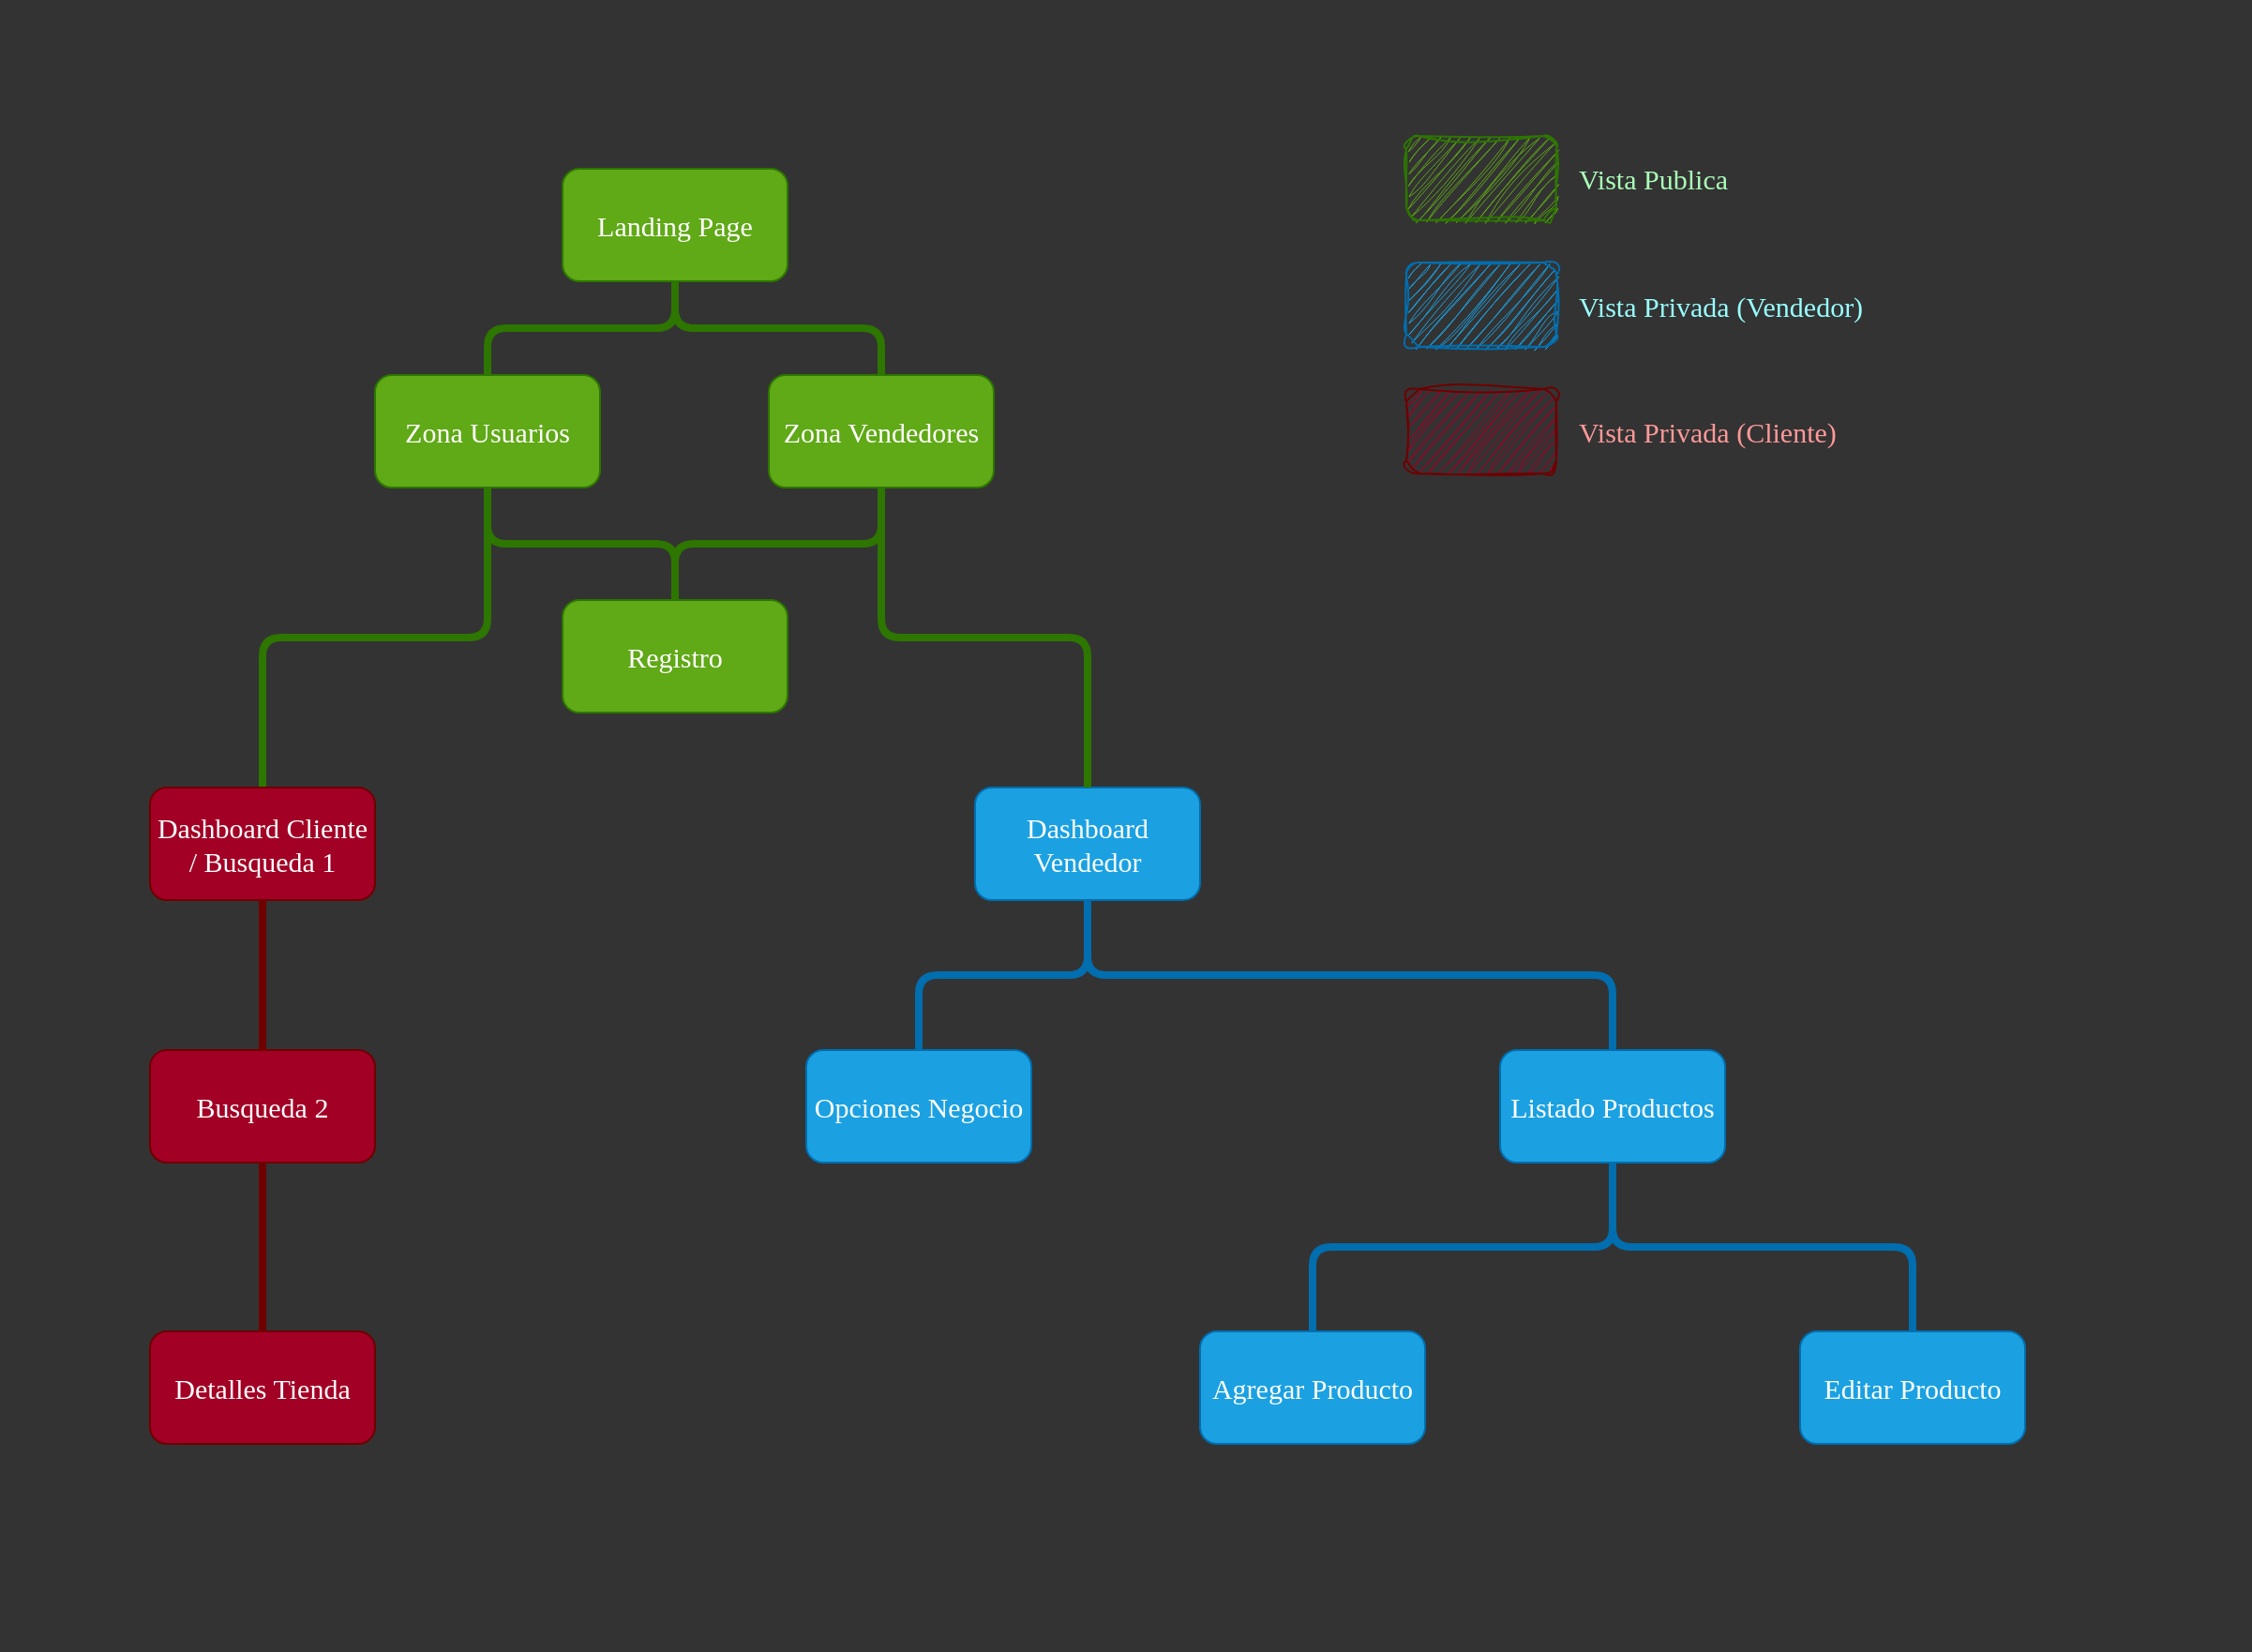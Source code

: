<mxfile>
    <diagram id="6ClRn_U-NJwl4ny766Rq" name="Page-1">
        <mxGraphModel dx="1300" dy="932" grid="1" gridSize="10" guides="1" tooltips="1" connect="1" arrows="1" fold="1" page="0" pageScale="1" pageWidth="850" pageHeight="1100" background="#333333" math="0" shadow="0">
            <root>
                <mxCell id="0"/>
                <mxCell id="1" parent="0"/>
                <mxCell id="3" style="html=1;fontFamily=Verdana;fontSize=15;fontColor=#FFFFFF;strokeColor=#2D7600;edgeStyle=elbowEdgeStyle;fillColor=#60a917;elbow=vertical;strokeWidth=4;rounded=1;endArrow=none;endFill=0;" edge="1" parent="1" source="2" target="4">
                    <mxGeometry relative="1" as="geometry">
                        <mxPoint x="240" y="190" as="targetPoint"/>
                    </mxGeometry>
                </mxCell>
                <mxCell id="2" value="&lt;font color=&quot;#ffffff&quot; style=&quot;font-size: 15px;&quot;&gt;Landing Page&lt;/font&gt;" style="rounded=1;whiteSpace=wrap;html=1;labelBackgroundColor=none;labelBorderColor=none;fillColor=#60a917;fontColor=#ffffff;strokeColor=#2D7600;fontFamily=Verdana;fontSize=15;" vertex="1" parent="1">
                    <mxGeometry x="340" y="90" width="120" height="60" as="geometry"/>
                </mxCell>
                <mxCell id="24" style="edgeStyle=elbowEdgeStyle;elbow=vertical;html=1;strokeColor=#2D7600;fontFamily=Verdana;fontSize=15;fontColor=#FFFFFF;fillColor=#60a917;endArrow=none;strokeWidth=4;endFill=0;" edge="1" parent="1" source="4" target="22">
                    <mxGeometry relative="1" as="geometry"/>
                </mxCell>
                <mxCell id="4" value="Zona Usuarios" style="rounded=1;whiteSpace=wrap;html=1;labelBackgroundColor=none;labelBorderColor=none;fillColor=#60a917;fontColor=#ffffff;strokeColor=#2D7600;fontFamily=Verdana;fontSize=15;" vertex="1" parent="1">
                    <mxGeometry x="240" y="200" width="120" height="60" as="geometry"/>
                </mxCell>
                <mxCell id="5" value="Zona Vendedores" style="rounded=1;whiteSpace=wrap;html=1;labelBackgroundColor=none;labelBorderColor=none;fillColor=#60a917;fontColor=#ffffff;strokeColor=#2D7600;fontFamily=Verdana;fontSize=15;" vertex="1" parent="1">
                    <mxGeometry x="450" y="200" width="120" height="60" as="geometry"/>
                </mxCell>
                <mxCell id="7" style="html=1;fontFamily=Verdana;fontSize=15;fontColor=#FFFFFF;strokeColor=#2D7600;edgeStyle=elbowEdgeStyle;fillColor=#60a917;elbow=vertical;endArrow=none;strokeWidth=4;endFill=0;" edge="1" parent="1" source="2" target="5">
                    <mxGeometry relative="1" as="geometry">
                        <mxPoint x="325" y="380" as="targetPoint"/>
                        <mxPoint x="425" y="330" as="sourcePoint"/>
                    </mxGeometry>
                </mxCell>
                <mxCell id="8" value="Registro" style="rounded=1;whiteSpace=wrap;html=1;labelBackgroundColor=none;labelBorderColor=none;fillColor=#60a917;fontColor=#ffffff;strokeColor=#2D7600;fontFamily=Verdana;fontSize=15;" vertex="1" parent="1">
                    <mxGeometry x="340" y="320" width="120" height="60" as="geometry"/>
                </mxCell>
                <mxCell id="9" style="html=1;fontFamily=Verdana;fontSize=15;fontColor=#FFFFFF;strokeColor=#2D7600;edgeStyle=elbowEdgeStyle;fillColor=#60a917;elbow=vertical;endArrow=none;strokeWidth=4;endFill=0;" edge="1" parent="1" source="5" target="8">
                    <mxGeometry relative="1" as="geometry">
                        <mxPoint x="700" y="430" as="targetPoint"/>
                        <mxPoint x="590" y="380" as="sourcePoint"/>
                    </mxGeometry>
                </mxCell>
                <mxCell id="10" style="html=1;fontFamily=Verdana;fontSize=15;fontColor=#FFFFFF;strokeColor=#2D7600;edgeStyle=elbowEdgeStyle;fillColor=#60a917;elbow=vertical;endArrow=none;strokeWidth=4;endFill=0;" edge="1" parent="1" source="4" target="8">
                    <mxGeometry relative="1" as="geometry">
                        <mxPoint x="260" y="340" as="targetPoint"/>
                        <mxPoint x="150" y="290" as="sourcePoint"/>
                    </mxGeometry>
                </mxCell>
                <mxCell id="21" style="edgeStyle=elbowEdgeStyle;elbow=vertical;html=1;strokeColor=#006EAF;fontFamily=Verdana;fontSize=15;fontColor=#FFFFFF;fillColor=#1ba1e2;endArrow=none;endFill=0;strokeWidth=4;" edge="1" parent="1" source="11" target="20">
                    <mxGeometry relative="1" as="geometry"/>
                </mxCell>
                <mxCell id="11" value="Dashboard Vendedor" style="rounded=1;whiteSpace=wrap;html=1;labelBackgroundColor=none;labelBorderColor=none;fillColor=#1ba1e2;fontColor=#ffffff;strokeColor=#006EAF;fontFamily=Verdana;fontSize=15;" vertex="1" parent="1">
                    <mxGeometry x="560" y="420" width="120" height="60" as="geometry"/>
                </mxCell>
                <mxCell id="12" style="html=1;fontFamily=Verdana;fontSize=15;fontColor=#FFFFFF;strokeColor=#2D7600;edgeStyle=elbowEdgeStyle;fillColor=#60a917;elbow=vertical;endArrow=none;strokeWidth=4;endFill=0;" edge="1" parent="1" source="5" target="11">
                    <mxGeometry relative="1" as="geometry">
                        <mxPoint x="490" y="370" as="targetPoint"/>
                        <mxPoint x="600" y="310" as="sourcePoint"/>
                    </mxGeometry>
                </mxCell>
                <mxCell id="17" style="edgeStyle=elbowEdgeStyle;elbow=vertical;html=1;strokeColor=#006EAF;fontFamily=Verdana;fontSize=15;fontColor=#FFFFFF;fillColor=#1ba1e2;endArrow=none;endFill=0;strokeWidth=4;" edge="1" parent="1" source="13" target="15">
                    <mxGeometry relative="1" as="geometry"/>
                </mxCell>
                <mxCell id="19" style="edgeStyle=elbowEdgeStyle;elbow=vertical;html=1;strokeColor=#006EAF;fontFamily=Verdana;fontSize=15;fontColor=#FFFFFF;fillColor=#1ba1e2;endArrow=none;endFill=0;strokeWidth=4;" edge="1" parent="1" source="13" target="18">
                    <mxGeometry relative="1" as="geometry"/>
                </mxCell>
                <mxCell id="13" value="Listado Productos" style="rounded=1;whiteSpace=wrap;html=1;labelBackgroundColor=none;labelBorderColor=none;fillColor=#1ba1e2;fontColor=#ffffff;strokeColor=#006EAF;fontFamily=Verdana;fontSize=15;" vertex="1" parent="1">
                    <mxGeometry x="840" y="560" width="120" height="60" as="geometry"/>
                </mxCell>
                <mxCell id="14" style="html=1;fontFamily=Verdana;fontSize=15;fontColor=#FFFFFF;strokeColor=#006EAF;edgeStyle=elbowEdgeStyle;fillColor=#1ba1e2;elbow=vertical;endArrow=none;endFill=0;strokeWidth=4;" edge="1" parent="1" source="11" target="13">
                    <mxGeometry relative="1" as="geometry">
                        <mxPoint x="610" y="770" as="targetPoint"/>
                        <mxPoint x="500" y="610" as="sourcePoint"/>
                    </mxGeometry>
                </mxCell>
                <mxCell id="15" value="Agregar Producto" style="rounded=1;whiteSpace=wrap;html=1;labelBackgroundColor=none;labelBorderColor=none;fillColor=#1ba1e2;fontColor=#ffffff;strokeColor=#006EAF;fontFamily=Verdana;fontSize=15;" vertex="1" parent="1">
                    <mxGeometry x="680" y="710" width="120" height="60" as="geometry"/>
                </mxCell>
                <mxCell id="18" value="Editar Producto" style="rounded=1;whiteSpace=wrap;html=1;labelBackgroundColor=none;labelBorderColor=none;fillColor=#1ba1e2;fontColor=#ffffff;strokeColor=#006EAF;fontFamily=Verdana;fontSize=15;" vertex="1" parent="1">
                    <mxGeometry x="1000" y="710" width="120" height="60" as="geometry"/>
                </mxCell>
                <mxCell id="20" value="Opciones Negocio" style="rounded=1;whiteSpace=wrap;html=1;labelBackgroundColor=none;labelBorderColor=none;fillColor=#1ba1e2;fontColor=#ffffff;strokeColor=#006EAF;fontFamily=Verdana;fontSize=15;" vertex="1" parent="1">
                    <mxGeometry x="470" y="560" width="120" height="60" as="geometry"/>
                </mxCell>
                <mxCell id="26" style="edgeStyle=elbowEdgeStyle;elbow=vertical;html=1;strokeColor=#6F0000;fontFamily=Verdana;fontSize=15;fontColor=#FFFFFF;fillColor=#a20025;strokeWidth=4;endArrow=none;endFill=0;" edge="1" parent="1" source="22" target="25">
                    <mxGeometry relative="1" as="geometry"/>
                </mxCell>
                <mxCell id="22" value="Dashboard Cliente / Busqueda 1" style="rounded=1;whiteSpace=wrap;html=1;labelBackgroundColor=none;labelBorderColor=none;fillColor=#a20025;fontColor=#ffffff;strokeColor=#6F0000;fontFamily=Verdana;fontSize=15;" vertex="1" parent="1">
                    <mxGeometry x="120" y="420" width="120" height="60" as="geometry"/>
                </mxCell>
                <mxCell id="28" style="edgeStyle=elbowEdgeStyle;elbow=vertical;html=1;strokeColor=#6F0000;fontFamily=Verdana;fontSize=15;fontColor=#FFFFFF;fillColor=#a20025;strokeWidth=4;endArrow=none;endFill=0;" edge="1" parent="1" source="25" target="27">
                    <mxGeometry relative="1" as="geometry"/>
                </mxCell>
                <mxCell id="25" value="Busqueda 2" style="rounded=1;whiteSpace=wrap;html=1;labelBackgroundColor=none;labelBorderColor=none;fillColor=#a20025;fontColor=#ffffff;strokeColor=#6F0000;fontFamily=Verdana;fontSize=15;" vertex="1" parent="1">
                    <mxGeometry x="120" y="560" width="120" height="60" as="geometry"/>
                </mxCell>
                <mxCell id="27" value="Detalles Tienda" style="rounded=1;whiteSpace=wrap;html=1;labelBackgroundColor=none;labelBorderColor=none;fillColor=#a20025;fontColor=#ffffff;strokeColor=#6F0000;fontFamily=Verdana;fontSize=15;" vertex="1" parent="1">
                    <mxGeometry x="120" y="710" width="120" height="60" as="geometry"/>
                </mxCell>
                <mxCell id="29" value="&lt;font color=&quot;#abffb9&quot;&gt;Vista Publica&lt;/font&gt;" style="text;strokeColor=none;align=left;fillColor=none;html=1;verticalAlign=middle;whiteSpace=wrap;rounded=0;labelBackgroundColor=none;labelBorderColor=none;fontFamily=Verdana;fontSize=15;fontColor=#FFFFFF;" vertex="1" parent="1">
                    <mxGeometry x="880" y="80" width="100" height="30" as="geometry"/>
                </mxCell>
                <mxCell id="31" value="" style="whiteSpace=wrap;html=1;labelBackgroundColor=none;labelBorderColor=none;fontFamily=Verdana;fontSize=15;fontColor=#ffffff;fillColor=#60a917;strokeColor=#2D7600;rounded=1;shadow=0;glass=0;sketch=1;curveFitting=1;jiggle=2;" vertex="1" parent="1">
                    <mxGeometry x="790" y="72.5" width="80" height="45" as="geometry"/>
                </mxCell>
                <mxCell id="32" value="" style="whiteSpace=wrap;html=1;labelBackgroundColor=none;labelBorderColor=none;fontFamily=Verdana;fontSize=15;fontColor=#ffffff;fillColor=#1ba1e2;strokeColor=#006EAF;rounded=1;shadow=0;glass=0;sketch=1;curveFitting=1;jiggle=2;" vertex="1" parent="1">
                    <mxGeometry x="790" y="140" width="80" height="45" as="geometry"/>
                </mxCell>
                <mxCell id="33" value="&lt;font&gt;Vista Privada (Vendedor)&lt;/font&gt;" style="text;strokeColor=none;align=left;fillColor=none;html=1;verticalAlign=middle;whiteSpace=wrap;rounded=0;labelBackgroundColor=none;labelBorderColor=none;fontFamily=Verdana;fontSize=15;fontColor=#99FFFF;" vertex="1" parent="1">
                    <mxGeometry x="880" y="147.5" width="200" height="30" as="geometry"/>
                </mxCell>
                <mxCell id="34" value="" style="whiteSpace=wrap;html=1;labelBackgroundColor=none;labelBorderColor=none;fontFamily=Verdana;fontSize=15;fontColor=#ffffff;fillColor=#a20025;strokeColor=#6F0000;rounded=1;shadow=0;glass=0;sketch=1;curveFitting=1;jiggle=2;" vertex="1" parent="1">
                    <mxGeometry x="790" y="207.5" width="80" height="45" as="geometry"/>
                </mxCell>
                <mxCell id="35" value="&lt;font&gt;Vista Privada (Cliente)&lt;/font&gt;" style="text;strokeColor=none;align=left;fillColor=none;html=1;verticalAlign=middle;whiteSpace=wrap;rounded=0;labelBackgroundColor=none;labelBorderColor=none;fontFamily=Verdana;fontSize=15;fontColor=#FF9999;" vertex="1" parent="1">
                    <mxGeometry x="880" y="215" width="200" height="30" as="geometry"/>
                </mxCell>
                <mxCell id="36" value="Bg-Box" parent="0"/>
                <mxCell id="38" value="" style="rounded=0;whiteSpace=wrap;html=1;sketch=1;fillColor=none;strokeColor=none;" vertex="1" parent="36">
                    <mxGeometry x="40" width="1200" height="880" as="geometry"/>
                </mxCell>
            </root>
        </mxGraphModel>
    </diagram>
</mxfile>